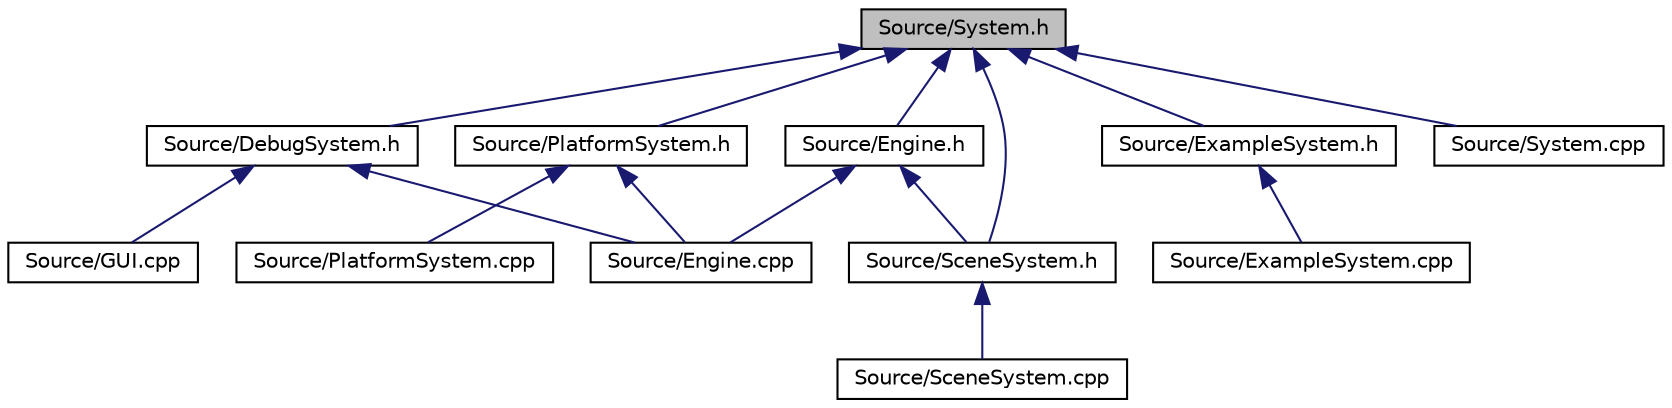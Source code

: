 digraph "Source/System.h"
{
 // LATEX_PDF_SIZE
  edge [fontname="Helvetica",fontsize="10",labelfontname="Helvetica",labelfontsize="10"];
  node [fontname="Helvetica",fontsize="10",shape=record];
  Node1 [label="Source/System.h",height=0.2,width=0.4,color="black", fillcolor="grey75", style="filled", fontcolor="black",tooltip="Base class for all Systems."];
  Node1 -> Node2 [dir="back",color="midnightblue",fontsize="10",style="solid"];
  Node2 [label="Source/DebugSystem.h",height=0.2,width=0.4,color="black", fillcolor="white", style="filled",URL="$DebugSystem_8h.html",tooltip="Debug System Class For Debugging."];
  Node2 -> Node3 [dir="back",color="midnightblue",fontsize="10",style="solid"];
  Node3 [label="Source/Engine.cpp",height=0.2,width=0.4,color="black", fillcolor="white", style="filled",URL="$Engine_8cpp.html",tooltip="Engine class."];
  Node2 -> Node4 [dir="back",color="midnightblue",fontsize="10",style="solid"];
  Node4 [label="Source/GUI.cpp",height=0.2,width=0.4,color="black", fillcolor="white", style="filled",URL="$GUI_8cpp.html",tooltip="Defines the DebugSystem class for debugging functionality."];
  Node1 -> Node5 [dir="back",color="midnightblue",fontsize="10",style="solid"];
  Node5 [label="Source/Engine.h",height=0.2,width=0.4,color="black", fillcolor="white", style="filled",URL="$Engine_8h.html",tooltip="Engine class."];
  Node5 -> Node3 [dir="back",color="midnightblue",fontsize="10",style="solid"];
  Node5 -> Node6 [dir="back",color="midnightblue",fontsize="10",style="solid"];
  Node6 [label="Source/SceneSystem.h",height=0.2,width=0.4,color="black", fillcolor="white", style="filled",URL="$SceneSystem_8h.html",tooltip="handles the process of resetting and changing scenes"];
  Node6 -> Node7 [dir="back",color="midnightblue",fontsize="10",style="solid"];
  Node7 [label="Source/SceneSystem.cpp",height=0.2,width=0.4,color="black", fillcolor="white", style="filled",URL="$SceneSystem_8cpp.html",tooltip="handles the process of resetting and changing scenes"];
  Node1 -> Node8 [dir="back",color="midnightblue",fontsize="10",style="solid"];
  Node8 [label="Source/ExampleSystem.h",height=0.2,width=0.4,color="black", fillcolor="white", style="filled",URL="$ExampleSystem_8h.html",tooltip="Example System meant to be copy-pasted when creating new Systems."];
  Node8 -> Node9 [dir="back",color="midnightblue",fontsize="10",style="solid"];
  Node9 [label="Source/ExampleSystem.cpp",height=0.2,width=0.4,color="black", fillcolor="white", style="filled",URL="$ExampleSystem_8cpp.html",tooltip="Example System meant to be copy-pasted when creating new Systems."];
  Node1 -> Node10 [dir="back",color="midnightblue",fontsize="10",style="solid"];
  Node10 [label="Source/PlatformSystem.h",height=0.2,width=0.4,color="black", fillcolor="white", style="filled",URL="$PlatformSystem_8h.html",tooltip="Patform System class: initializes window and graphics (GLFW and GLEW), shuts them down on exit."];
  Node10 -> Node3 [dir="back",color="midnightblue",fontsize="10",style="solid"];
  Node10 -> Node11 [dir="back",color="midnightblue",fontsize="10",style="solid"];
  Node11 [label="Source/PlatformSystem.cpp",height=0.2,width=0.4,color="black", fillcolor="white", style="filled",URL="$PlatformSystem_8cpp.html",tooltip="Patform System class: initializes window and graphics (GLFW and GLEW), shuts them down on exit."];
  Node1 -> Node6 [dir="back",color="midnightblue",fontsize="10",style="solid"];
  Node1 -> Node12 [dir="back",color="midnightblue",fontsize="10",style="solid"];
  Node12 [label="Source/System.cpp",height=0.2,width=0.4,color="black", fillcolor="white", style="filled",URL="$System_8cpp.html",tooltip="Base class for all Systems."];
}
